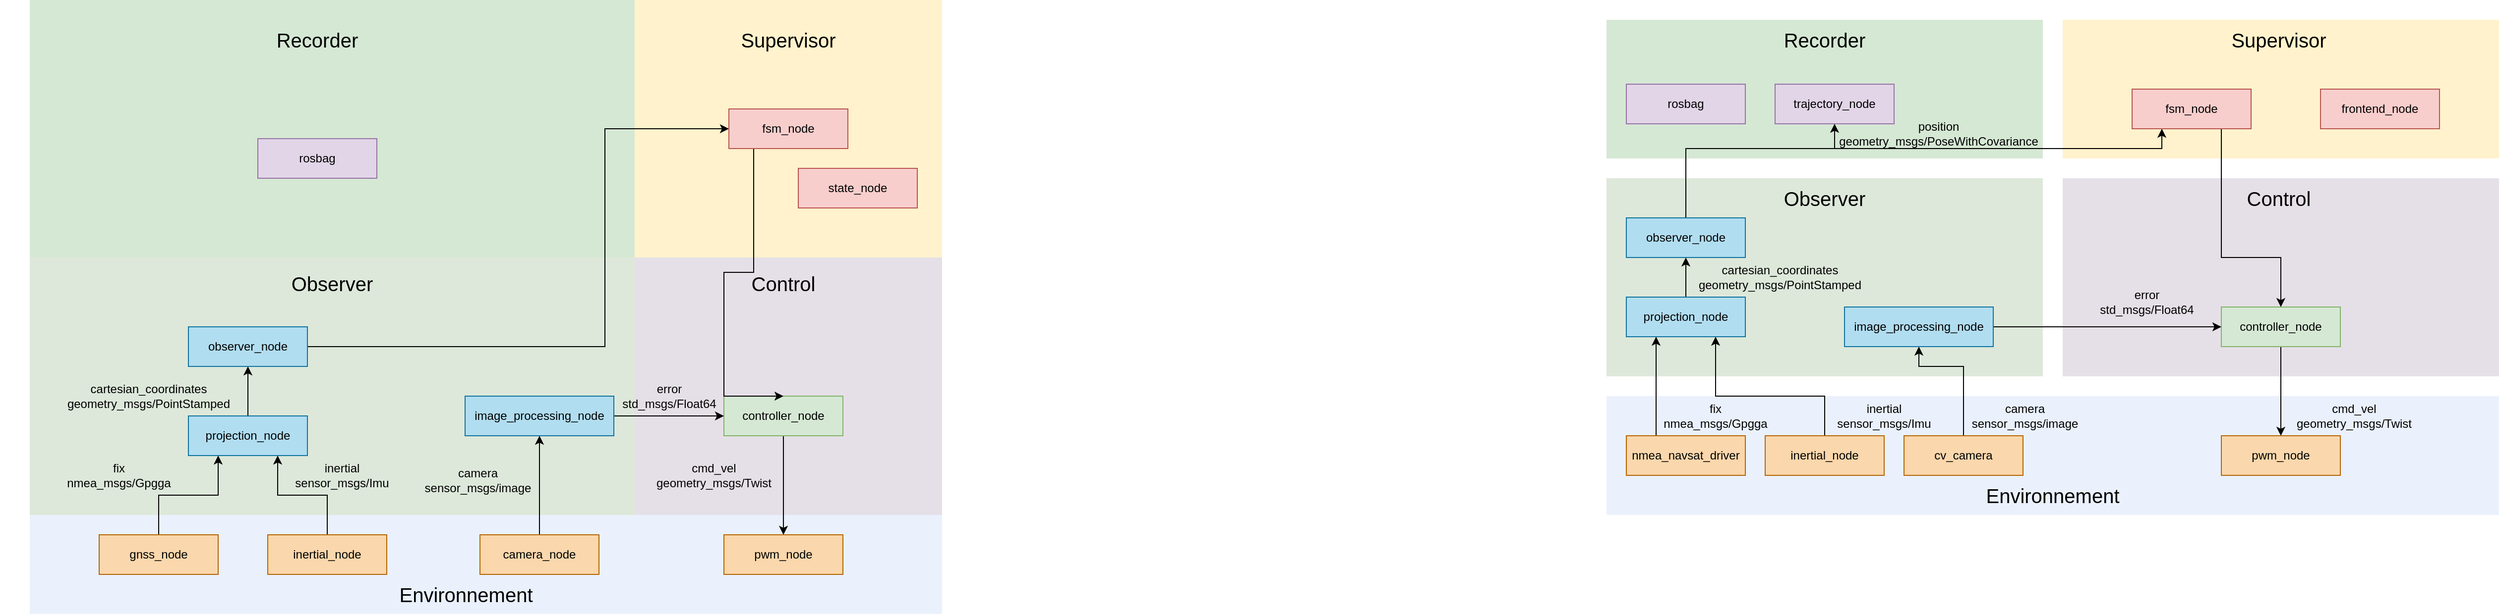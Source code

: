 <mxfile version="12.9.9" type="device"><diagram id="LOM3DD30pXZkqA77w6fu" name="Page-1"><mxGraphModel dx="2381" dy="880" grid="1" gridSize="10" guides="1" tooltips="1" connect="1" arrows="1" fold="1" page="1" pageScale="1" pageWidth="827" pageHeight="1169" math="0" shadow="0"><root><mxCell id="0"/><mxCell id="1" parent="0"/><mxCell id="7giw2BhGroPvf5CjAD9w-10" value="" style="rounded=0;whiteSpace=wrap;html=1;fillColor=#fff2cc;strokeColor=none;" vertex="1" parent="1"><mxGeometry x="1300" y="520" width="440" height="140" as="geometry"/></mxCell><mxCell id="7giw2BhGroPvf5CjAD9w-2" value="" style="rounded=0;whiteSpace=wrap;html=1;fillColor=#fff2cc;strokeColor=none;" vertex="1" parent="1"><mxGeometry x="-140" y="500" width="310" height="260" as="geometry"/></mxCell><mxCell id="7giw2BhGroPvf5CjAD9w-1" value="" style="rounded=0;whiteSpace=wrap;html=1;fillColor=#d5e8d4;strokeColor=none;" vertex="1" parent="1"><mxGeometry x="-750" y="500" width="610" height="260" as="geometry"/></mxCell><mxCell id="5k8MpurmPt6ZaZ1ucksF-27" value="" style="rounded=0;whiteSpace=wrap;html=1;fillColor=#EAF1FC;strokeColor=none;gradientColor=none;" parent="1" vertex="1"><mxGeometry x="-750" y="1020" width="920" height="100" as="geometry"/></mxCell><mxCell id="5k8MpurmPt6ZaZ1ucksF-26" value="" style="rounded=0;whiteSpace=wrap;html=1;fillColor=#E5E0E7;strokeColor=none;" parent="1" vertex="1"><mxGeometry x="-140" y="760" width="310" height="260" as="geometry"/></mxCell><mxCell id="5k8MpurmPt6ZaZ1ucksF-25" value="" style="rounded=0;whiteSpace=wrap;html=1;fillColor=#DDE8DA;strokeColor=none;" parent="1" vertex="1"><mxGeometry x="-750" y="760" width="610" height="260" as="geometry"/></mxCell><mxCell id="LzHj21T4irfpq7RMiP9C-13" style="edgeStyle=orthogonalEdgeStyle;rounded=0;orthogonalLoop=1;jettySize=auto;html=1;exitX=0.5;exitY=0;exitDx=0;exitDy=0;entryX=0.75;entryY=1;entryDx=0;entryDy=0;" parent="1" source="5k8MpurmPt6ZaZ1ucksF-3" target="5k8MpurmPt6ZaZ1ucksF-7" edge="1"><mxGeometry relative="1" as="geometry"/></mxCell><mxCell id="5k8MpurmPt6ZaZ1ucksF-3" value="inertial_node" style="rounded=0;whiteSpace=wrap;html=1;fillColor=#fad7ac;strokeColor=#b46504;shadow=0;" parent="1" vertex="1"><mxGeometry x="-510" y="1040" width="120" height="40" as="geometry"/></mxCell><mxCell id="LzHj21T4irfpq7RMiP9C-12" style="edgeStyle=orthogonalEdgeStyle;rounded=0;orthogonalLoop=1;jettySize=auto;html=1;exitX=0.5;exitY=0;exitDx=0;exitDy=0;entryX=0.25;entryY=1;entryDx=0;entryDy=0;" parent="1" source="5k8MpurmPt6ZaZ1ucksF-4" target="5k8MpurmPt6ZaZ1ucksF-7" edge="1"><mxGeometry relative="1" as="geometry"/></mxCell><mxCell id="5k8MpurmPt6ZaZ1ucksF-4" value="gnss_node" style="rounded=0;whiteSpace=wrap;html=1;fillColor=#fad7ac;strokeColor=#b46504;shadow=0;" parent="1" vertex="1"><mxGeometry x="-680" y="1040" width="120" height="40" as="geometry"/></mxCell><mxCell id="LzHj21T4irfpq7RMiP9C-8" style="edgeStyle=orthogonalEdgeStyle;rounded=0;orthogonalLoop=1;jettySize=auto;html=1;exitX=0.5;exitY=0;exitDx=0;exitDy=0;entryX=0.5;entryY=1;entryDx=0;entryDy=0;" parent="1" source="5k8MpurmPt6ZaZ1ucksF-7" target="5k8MpurmPt6ZaZ1ucksF-8" edge="1"><mxGeometry relative="1" as="geometry"/></mxCell><mxCell id="5k8MpurmPt6ZaZ1ucksF-7" value="projection_node" style="rounded=0;whiteSpace=wrap;html=1;fillColor=#b1ddf0;strokeColor=#10739e;shadow=0;" parent="1" vertex="1"><mxGeometry x="-590" y="920" width="120" height="40" as="geometry"/></mxCell><mxCell id="7giw2BhGroPvf5CjAD9w-5" style="edgeStyle=orthogonalEdgeStyle;rounded=0;orthogonalLoop=1;jettySize=auto;html=1;exitX=1;exitY=0.5;exitDx=0;exitDy=0;entryX=0;entryY=0.5;entryDx=0;entryDy=0;" edge="1" parent="1" source="5k8MpurmPt6ZaZ1ucksF-8" target="7giw2BhGroPvf5CjAD9w-4"><mxGeometry relative="1" as="geometry"><Array as="points"><mxPoint x="-170" y="850"/><mxPoint x="-170" y="630"/></Array></mxGeometry></mxCell><mxCell id="5k8MpurmPt6ZaZ1ucksF-8" value="observer_node" style="rounded=0;whiteSpace=wrap;html=1;fillColor=#b1ddf0;strokeColor=#10739e;" parent="1" vertex="1"><mxGeometry x="-590" y="830" width="120" height="40" as="geometry"/></mxCell><mxCell id="LzHj21T4irfpq7RMiP9C-1" style="edgeStyle=orthogonalEdgeStyle;rounded=0;orthogonalLoop=1;jettySize=auto;html=1;exitX=0.5;exitY=1;exitDx=0;exitDy=0;" parent="1" source="5k8MpurmPt6ZaZ1ucksF-9" target="H9XTeie-ZFEMxc6dw-7I-4" edge="1"><mxGeometry relative="1" as="geometry"/></mxCell><mxCell id="5k8MpurmPt6ZaZ1ucksF-9" value="controller_node" style="rounded=0;whiteSpace=wrap;html=1;fillColor=#d5e8d4;strokeColor=#82b366;shadow=0;" parent="1" vertex="1"><mxGeometry x="-50" y="900" width="120" height="40" as="geometry"/></mxCell><mxCell id="5k8MpurmPt6ZaZ1ucksF-28" value="&lt;font style=&quot;font-size: 20px&quot;&gt;Observer&lt;/font&gt;" style="text;html=1;strokeColor=none;fillColor=none;align=center;verticalAlign=middle;whiteSpace=wrap;rounded=0;" parent="1" vertex="1"><mxGeometry x="-570" y="776" width="250" height="20" as="geometry"/></mxCell><mxCell id="5k8MpurmPt6ZaZ1ucksF-29" value="&lt;font style=&quot;font-size: 20px&quot;&gt;Control&lt;br&gt;&lt;/font&gt;" style="text;html=1;strokeColor=none;fillColor=none;align=center;verticalAlign=middle;whiteSpace=wrap;rounded=0;" parent="1" vertex="1"><mxGeometry x="-120" y="776" width="260" height="20" as="geometry"/></mxCell><mxCell id="5k8MpurmPt6ZaZ1ucksF-32" value="&lt;font style=&quot;font-size: 20px&quot;&gt;Environnement&lt;/font&gt;" style="text;html=1;strokeColor=none;fillColor=none;align=center;verticalAlign=middle;whiteSpace=wrap;rounded=0;" parent="1" vertex="1"><mxGeometry x="-330" y="1090" width="40" height="20" as="geometry"/></mxCell><mxCell id="KlhayTl_aa-EpeSyxt1m-1" value="cmd_vel&lt;br&gt;geometry_msgs/Twist" style="text;html=1;strokeColor=none;fillColor=none;align=center;verticalAlign=middle;whiteSpace=wrap;rounded=0;" parent="1" vertex="1"><mxGeometry x="-80" y="970" width="40" height="20" as="geometry"/></mxCell><mxCell id="ECoHBvPVbheH2E31ib2n-7" value="fix&lt;br&gt;nmea_msgs/Gpgga" style="text;html=1;strokeColor=none;fillColor=none;align=center;verticalAlign=middle;whiteSpace=wrap;rounded=0;" parent="1" vertex="1"><mxGeometry x="-765" y="970" width="210" height="20" as="geometry"/></mxCell><mxCell id="ECoHBvPVbheH2E31ib2n-8" value="cartesian_coordinates&lt;br&gt;geometry_msgs/PointStamped" style="text;html=1;strokeColor=none;fillColor=none;align=center;verticalAlign=middle;whiteSpace=wrap;rounded=0;" parent="1" vertex="1"><mxGeometry x="-780" y="890" width="300" height="20" as="geometry"/></mxCell><mxCell id="H9XTeie-ZFEMxc6dw-7I-4" value="pwm_node" style="rounded=0;whiteSpace=wrap;html=1;fillColor=#fad7ac;strokeColor=#b46504;shadow=0;" parent="1" vertex="1"><mxGeometry x="-50" y="1040" width="120" height="40" as="geometry"/></mxCell><mxCell id="LzHj21T4irfpq7RMiP9C-3" style="edgeStyle=orthogonalEdgeStyle;rounded=0;orthogonalLoop=1;jettySize=auto;html=1;exitX=0.5;exitY=0;exitDx=0;exitDy=0;entryX=0.5;entryY=1;entryDx=0;entryDy=0;" parent="1" source="H9XTeie-ZFEMxc6dw-7I-8" target="LzHj21T4irfpq7RMiP9C-2" edge="1"><mxGeometry relative="1" as="geometry"/></mxCell><mxCell id="H9XTeie-ZFEMxc6dw-7I-8" value="camera_node" style="rounded=0;whiteSpace=wrap;html=1;fillColor=#fad7ac;strokeColor=#b46504;shadow=0;" parent="1" vertex="1"><mxGeometry x="-296" y="1040" width="120" height="40" as="geometry"/></mxCell><mxCell id="LzHj21T4irfpq7RMiP9C-4" style="edgeStyle=orthogonalEdgeStyle;rounded=0;orthogonalLoop=1;jettySize=auto;html=1;exitX=1;exitY=0.5;exitDx=0;exitDy=0;entryX=0;entryY=0.5;entryDx=0;entryDy=0;" parent="1" source="LzHj21T4irfpq7RMiP9C-2" target="5k8MpurmPt6ZaZ1ucksF-9" edge="1"><mxGeometry relative="1" as="geometry"/></mxCell><mxCell id="LzHj21T4irfpq7RMiP9C-2" value="image_processing_node" style="rounded=0;whiteSpace=wrap;html=1;fillColor=#B1DDF0;strokeColor=#10739E;shadow=0;gradientColor=none;" parent="1" vertex="1"><mxGeometry x="-311" y="900" width="150" height="40" as="geometry"/></mxCell><mxCell id="LzHj21T4irfpq7RMiP9C-5" value="error&lt;br&gt;std_msgs/Float64" style="text;html=1;strokeColor=none;fillColor=none;align=center;verticalAlign=middle;whiteSpace=wrap;rounded=0;" parent="1" vertex="1"><mxGeometry x="-130" y="890" width="50" height="20" as="geometry"/></mxCell><mxCell id="LzHj21T4irfpq7RMiP9C-6" style="edgeStyle=orthogonalEdgeStyle;rounded=0;orthogonalLoop=1;jettySize=auto;html=1;exitX=0.5;exitY=1;exitDx=0;exitDy=0;" parent="1" source="KlhayTl_aa-EpeSyxt1m-1" target="KlhayTl_aa-EpeSyxt1m-1" edge="1"><mxGeometry relative="1" as="geometry"/></mxCell><mxCell id="LzHj21T4irfpq7RMiP9C-7" value="camera&lt;br&gt;sensor_msgs/image" style="text;html=1;strokeColor=none;fillColor=none;align=center;verticalAlign=middle;whiteSpace=wrap;rounded=0;" parent="1" vertex="1"><mxGeometry x="-366" y="975" width="136" height="20" as="geometry"/></mxCell><mxCell id="LzHj21T4irfpq7RMiP9C-14" value="inertial&lt;br&gt;sensor_msgs/Imu" style="text;html=1;strokeColor=none;fillColor=none;align=center;verticalAlign=middle;whiteSpace=wrap;rounded=0;" parent="1" vertex="1"><mxGeometry x="-540" y="970" width="210" height="20" as="geometry"/></mxCell><mxCell id="7giw2BhGroPvf5CjAD9w-3" value="&lt;font style=&quot;font-size: 20px&quot;&gt;Supervisor&lt;br&gt;&lt;/font&gt;" style="text;html=1;strokeColor=none;fillColor=none;align=center;verticalAlign=middle;whiteSpace=wrap;rounded=0;" vertex="1" parent="1"><mxGeometry x="-115" y="530" width="260" height="20" as="geometry"/></mxCell><mxCell id="7giw2BhGroPvf5CjAD9w-8" style="edgeStyle=orthogonalEdgeStyle;rounded=0;orthogonalLoop=1;jettySize=auto;html=1;exitX=0.5;exitY=1;exitDx=0;exitDy=0;entryX=0.5;entryY=0;entryDx=0;entryDy=0;" edge="1" parent="1" source="7giw2BhGroPvf5CjAD9w-4" target="5k8MpurmPt6ZaZ1ucksF-9"><mxGeometry relative="1" as="geometry"><Array as="points"><mxPoint x="-20" y="650"/><mxPoint x="-20" y="775"/><mxPoint x="-50" y="775"/><mxPoint x="-50" y="900"/></Array></mxGeometry></mxCell><mxCell id="7giw2BhGroPvf5CjAD9w-4" value="fsm_node" style="rounded=0;whiteSpace=wrap;html=1;fillColor=#f8cecc;strokeColor=#b85450;shadow=0;" vertex="1" parent="1"><mxGeometry x="-45" y="610" width="120" height="40" as="geometry"/></mxCell><mxCell id="7giw2BhGroPvf5CjAD9w-6" value="&lt;font style=&quot;font-size: 20px&quot;&gt;Recorder&lt;br&gt;&lt;/font&gt;" style="text;html=1;strokeColor=none;fillColor=none;align=center;verticalAlign=middle;whiteSpace=wrap;rounded=0;" vertex="1" parent="1"><mxGeometry x="-590" y="530" width="260" height="20" as="geometry"/></mxCell><mxCell id="7giw2BhGroPvf5CjAD9w-7" value="rosbag" style="rounded=0;whiteSpace=wrap;html=1;fillColor=#e1d5e7;strokeColor=#9673a6;" vertex="1" parent="1"><mxGeometry x="-520" y="640" width="120" height="40" as="geometry"/></mxCell><mxCell id="7giw2BhGroPvf5CjAD9w-9" value="state_node" style="rounded=0;whiteSpace=wrap;html=1;fillColor=#f8cecc;strokeColor=#b85450;shadow=0;" vertex="1" parent="1"><mxGeometry x="25" y="670" width="120" height="40" as="geometry"/></mxCell><mxCell id="7giw2BhGroPvf5CjAD9w-11" value="" style="rounded=0;whiteSpace=wrap;html=1;fillColor=#d5e8d4;strokeColor=none;" vertex="1" parent="1"><mxGeometry x="840" y="520" width="440" height="140" as="geometry"/></mxCell><mxCell id="7giw2BhGroPvf5CjAD9w-12" value="" style="rounded=0;whiteSpace=wrap;html=1;fillColor=#EAF1FC;strokeColor=none;gradientColor=none;" vertex="1" parent="1"><mxGeometry x="840" y="900" width="900" height="120" as="geometry"/></mxCell><mxCell id="7giw2BhGroPvf5CjAD9w-13" value="" style="rounded=0;whiteSpace=wrap;html=1;fillColor=#E5E0E7;strokeColor=none;" vertex="1" parent="1"><mxGeometry x="1300" y="680" width="440" height="200" as="geometry"/></mxCell><mxCell id="7giw2BhGroPvf5CjAD9w-14" value="" style="rounded=0;whiteSpace=wrap;html=1;fillColor=#DDE8DA;strokeColor=none;" vertex="1" parent="1"><mxGeometry x="840" y="680" width="440" height="200" as="geometry"/></mxCell><mxCell id="7giw2BhGroPvf5CjAD9w-47" style="edgeStyle=orthogonalEdgeStyle;rounded=0;orthogonalLoop=1;jettySize=auto;html=1;exitX=0.5;exitY=0;exitDx=0;exitDy=0;entryX=0.75;entryY=1;entryDx=0;entryDy=0;" edge="1" parent="1" source="7giw2BhGroPvf5CjAD9w-16" target="7giw2BhGroPvf5CjAD9w-20"><mxGeometry relative="1" as="geometry"><Array as="points"><mxPoint x="1060" y="900"/><mxPoint x="950" y="900"/></Array></mxGeometry></mxCell><mxCell id="7giw2BhGroPvf5CjAD9w-16" value="inertial_node" style="rounded=0;whiteSpace=wrap;html=1;fillColor=#fad7ac;strokeColor=#b46504;shadow=0;" vertex="1" parent="1"><mxGeometry x="1000" y="940" width="120" height="40" as="geometry"/></mxCell><mxCell id="7giw2BhGroPvf5CjAD9w-49" style="edgeStyle=orthogonalEdgeStyle;rounded=0;orthogonalLoop=1;jettySize=auto;html=1;exitX=0.25;exitY=0;exitDx=0;exitDy=0;entryX=0.25;entryY=1;entryDx=0;entryDy=0;" edge="1" parent="1" source="7giw2BhGroPvf5CjAD9w-18" target="7giw2BhGroPvf5CjAD9w-20"><mxGeometry relative="1" as="geometry"/></mxCell><mxCell id="7giw2BhGroPvf5CjAD9w-18" value="nmea_navsat_driver" style="rounded=0;whiteSpace=wrap;html=1;fillColor=#fad7ac;strokeColor=#b46504;shadow=0;" vertex="1" parent="1"><mxGeometry x="860" y="940" width="120" height="40" as="geometry"/></mxCell><mxCell id="7giw2BhGroPvf5CjAD9w-19" style="edgeStyle=orthogonalEdgeStyle;rounded=0;orthogonalLoop=1;jettySize=auto;html=1;exitX=0.5;exitY=0;exitDx=0;exitDy=0;entryX=0.5;entryY=1;entryDx=0;entryDy=0;" edge="1" parent="1" source="7giw2BhGroPvf5CjAD9w-20" target="7giw2BhGroPvf5CjAD9w-22"><mxGeometry relative="1" as="geometry"/></mxCell><mxCell id="7giw2BhGroPvf5CjAD9w-20" value="projection_node" style="rounded=0;whiteSpace=wrap;html=1;fillColor=#b1ddf0;strokeColor=#10739e;shadow=0;" vertex="1" parent="1"><mxGeometry x="860" y="800" width="120" height="40" as="geometry"/></mxCell><mxCell id="7giw2BhGroPvf5CjAD9w-56" style="edgeStyle=orthogonalEdgeStyle;rounded=0;orthogonalLoop=1;jettySize=auto;html=1;exitX=0.5;exitY=0;exitDx=0;exitDy=0;entryX=0.5;entryY=1;entryDx=0;entryDy=0;" edge="1" parent="1" source="7giw2BhGroPvf5CjAD9w-22" target="7giw2BhGroPvf5CjAD9w-55"><mxGeometry relative="1" as="geometry"><Array as="points"><mxPoint x="920" y="650"/><mxPoint x="1070" y="650"/></Array></mxGeometry></mxCell><mxCell id="7giw2BhGroPvf5CjAD9w-22" value="observer_node" style="rounded=0;whiteSpace=wrap;html=1;fillColor=#b1ddf0;strokeColor=#10739e;" vertex="1" parent="1"><mxGeometry x="860" y="720" width="120" height="40" as="geometry"/></mxCell><mxCell id="7giw2BhGroPvf5CjAD9w-53" style="edgeStyle=orthogonalEdgeStyle;rounded=0;orthogonalLoop=1;jettySize=auto;html=1;" edge="1" parent="1" source="7giw2BhGroPvf5CjAD9w-24" target="7giw2BhGroPvf5CjAD9w-31"><mxGeometry relative="1" as="geometry"/></mxCell><mxCell id="7giw2BhGroPvf5CjAD9w-24" value="controller_node" style="rounded=0;whiteSpace=wrap;html=1;fillColor=#d5e8d4;strokeColor=#82b366;shadow=0;" vertex="1" parent="1"><mxGeometry x="1460" y="810" width="120" height="40" as="geometry"/></mxCell><mxCell id="7giw2BhGroPvf5CjAD9w-25" value="&lt;font style=&quot;font-size: 20px&quot;&gt;Observer&lt;/font&gt;" style="text;html=1;strokeColor=none;fillColor=none;align=center;verticalAlign=middle;whiteSpace=wrap;rounded=0;" vertex="1" parent="1"><mxGeometry x="840" y="690" width="440" height="20" as="geometry"/></mxCell><mxCell id="7giw2BhGroPvf5CjAD9w-26" value="&lt;font style=&quot;font-size: 20px&quot;&gt;Control&lt;br&gt;&lt;/font&gt;" style="text;html=1;strokeColor=none;fillColor=none;align=center;verticalAlign=middle;whiteSpace=wrap;rounded=0;" vertex="1" parent="1"><mxGeometry x="1300" y="690" width="436" height="20" as="geometry"/></mxCell><mxCell id="7giw2BhGroPvf5CjAD9w-27" value="&lt;font style=&quot;font-size: 20px&quot;&gt;Environnement&lt;/font&gt;" style="text;html=1;strokeColor=none;fillColor=none;align=center;verticalAlign=middle;whiteSpace=wrap;rounded=0;" vertex="1" parent="1"><mxGeometry x="840" y="990" width="900" height="20" as="geometry"/></mxCell><mxCell id="7giw2BhGroPvf5CjAD9w-28" value="cmd_vel&lt;br&gt;geometry_msgs/Twist" style="text;html=1;strokeColor=none;fillColor=none;align=center;verticalAlign=middle;whiteSpace=wrap;rounded=0;" vertex="1" parent="1"><mxGeometry x="1534" y="905" width="120" height="30" as="geometry"/></mxCell><mxCell id="7giw2BhGroPvf5CjAD9w-29" value="fix&lt;br&gt;nmea_msgs/Gpgga" style="text;html=1;strokeColor=none;fillColor=none;align=center;verticalAlign=middle;whiteSpace=wrap;rounded=0;" vertex="1" parent="1"><mxGeometry x="890" y="910" width="120" height="20" as="geometry"/></mxCell><mxCell id="7giw2BhGroPvf5CjAD9w-30" value="cartesian_coordinates&lt;br&gt;geometry_msgs/PointStamped" style="text;html=1;strokeColor=none;fillColor=none;align=center;verticalAlign=middle;whiteSpace=wrap;rounded=0;" vertex="1" parent="1"><mxGeometry x="925" y="770" width="180" height="20" as="geometry"/></mxCell><mxCell id="7giw2BhGroPvf5CjAD9w-31" value="pwm_node" style="rounded=0;whiteSpace=wrap;html=1;fillColor=#fad7ac;strokeColor=#b46504;shadow=0;" vertex="1" parent="1"><mxGeometry x="1460" y="940" width="120" height="40" as="geometry"/></mxCell><mxCell id="7giw2BhGroPvf5CjAD9w-50" style="edgeStyle=orthogonalEdgeStyle;rounded=0;orthogonalLoop=1;jettySize=auto;html=1;exitX=0.5;exitY=0;exitDx=0;exitDy=0;entryX=0.5;entryY=1;entryDx=0;entryDy=0;" edge="1" parent="1" source="7giw2BhGroPvf5CjAD9w-33" target="7giw2BhGroPvf5CjAD9w-35"><mxGeometry relative="1" as="geometry"><Array as="points"><mxPoint x="1200" y="870"/><mxPoint x="1155" y="870"/></Array></mxGeometry></mxCell><mxCell id="7giw2BhGroPvf5CjAD9w-33" value="cv_camera" style="rounded=0;whiteSpace=wrap;html=1;fillColor=#fad7ac;strokeColor=#b46504;shadow=0;" vertex="1" parent="1"><mxGeometry x="1140" y="940" width="120" height="40" as="geometry"/></mxCell><mxCell id="7giw2BhGroPvf5CjAD9w-54" style="edgeStyle=orthogonalEdgeStyle;rounded=0;orthogonalLoop=1;jettySize=auto;html=1;exitX=1;exitY=0.5;exitDx=0;exitDy=0;" edge="1" parent="1" source="7giw2BhGroPvf5CjAD9w-35" target="7giw2BhGroPvf5CjAD9w-24"><mxGeometry relative="1" as="geometry"><Array as="points"><mxPoint x="1410" y="830"/><mxPoint x="1410" y="830"/></Array></mxGeometry></mxCell><mxCell id="7giw2BhGroPvf5CjAD9w-35" value="image_processing_node" style="rounded=0;whiteSpace=wrap;html=1;fillColor=#B1DDF0;strokeColor=#10739E;shadow=0;gradientColor=none;" vertex="1" parent="1"><mxGeometry x="1080" y="810" width="150" height="40" as="geometry"/></mxCell><mxCell id="7giw2BhGroPvf5CjAD9w-36" value="error&lt;br&gt;std_msgs/Float64" style="text;html=1;strokeColor=none;fillColor=none;align=center;verticalAlign=middle;whiteSpace=wrap;rounded=0;" vertex="1" parent="1"><mxGeometry x="1330" y="790" width="110" height="30" as="geometry"/></mxCell><mxCell id="7giw2BhGroPvf5CjAD9w-37" style="edgeStyle=orthogonalEdgeStyle;rounded=0;orthogonalLoop=1;jettySize=auto;html=1;exitX=0.5;exitY=1;exitDx=0;exitDy=0;" edge="1" parent="1" source="7giw2BhGroPvf5CjAD9w-28" target="7giw2BhGroPvf5CjAD9w-28"><mxGeometry relative="1" as="geometry"/></mxCell><mxCell id="7giw2BhGroPvf5CjAD9w-38" value="camera&lt;br&gt;sensor_msgs/image" style="text;html=1;strokeColor=none;fillColor=none;align=center;verticalAlign=middle;whiteSpace=wrap;rounded=0;" vertex="1" parent="1"><mxGeometry x="1210" y="900" width="104" height="40" as="geometry"/></mxCell><mxCell id="7giw2BhGroPvf5CjAD9w-39" value="inertial&lt;br&gt;sensor_msgs/Imu" style="text;html=1;strokeColor=none;fillColor=none;align=center;verticalAlign=middle;whiteSpace=wrap;rounded=0;" vertex="1" parent="1"><mxGeometry x="1070" y="905" width="100" height="30" as="geometry"/></mxCell><mxCell id="7giw2BhGroPvf5CjAD9w-61" style="edgeStyle=orthogonalEdgeStyle;rounded=0;orthogonalLoop=1;jettySize=auto;html=1;exitX=0.25;exitY=1;exitDx=0;exitDy=0;startArrow=classic;startFill=1;endArrow=none;endFill=0;" edge="1" parent="1" source="7giw2BhGroPvf5CjAD9w-42"><mxGeometry relative="1" as="geometry"><mxPoint x="1070" y="650" as="targetPoint"/><Array as="points"><mxPoint x="1400" y="650"/></Array></mxGeometry></mxCell><mxCell id="7giw2BhGroPvf5CjAD9w-62" style="edgeStyle=orthogonalEdgeStyle;rounded=0;orthogonalLoop=1;jettySize=auto;html=1;exitX=0.75;exitY=1;exitDx=0;exitDy=0;entryX=0.5;entryY=0;entryDx=0;entryDy=0;startArrow=none;startFill=0;endArrow=classic;endFill=1;" edge="1" parent="1" source="7giw2BhGroPvf5CjAD9w-42" target="7giw2BhGroPvf5CjAD9w-24"><mxGeometry relative="1" as="geometry"><Array as="points"><mxPoint x="1460" y="760"/><mxPoint x="1520" y="760"/></Array></mxGeometry></mxCell><mxCell id="7giw2BhGroPvf5CjAD9w-42" value="fsm_node" style="rounded=0;whiteSpace=wrap;html=1;fillColor=#f8cecc;strokeColor=#b85450;shadow=0;" vertex="1" parent="1"><mxGeometry x="1370" y="590" width="120" height="40" as="geometry"/></mxCell><mxCell id="7giw2BhGroPvf5CjAD9w-43" value="&lt;font style=&quot;font-size: 20px&quot;&gt;Recorder&lt;br&gt;&lt;/font&gt;" style="text;html=1;strokeColor=none;fillColor=none;align=center;verticalAlign=middle;whiteSpace=wrap;rounded=0;" vertex="1" parent="1"><mxGeometry x="840" y="530" width="440" height="20" as="geometry"/></mxCell><mxCell id="7giw2BhGroPvf5CjAD9w-44" value="rosbag" style="rounded=0;whiteSpace=wrap;html=1;fillColor=#e1d5e7;strokeColor=#9673a6;" vertex="1" parent="1"><mxGeometry x="860" y="585" width="120" height="40" as="geometry"/></mxCell><mxCell id="7giw2BhGroPvf5CjAD9w-45" value="frontend_node" style="rounded=0;whiteSpace=wrap;html=1;fillColor=#f8cecc;strokeColor=#b85450;shadow=0;" vertex="1" parent="1"><mxGeometry x="1560" y="590" width="120" height="40" as="geometry"/></mxCell><mxCell id="7giw2BhGroPvf5CjAD9w-55" value="trajectory_node" style="rounded=0;whiteSpace=wrap;html=1;fillColor=#e1d5e7;strokeColor=#9673a6;" vertex="1" parent="1"><mxGeometry x="1010" y="585" width="120" height="40" as="geometry"/></mxCell><mxCell id="7giw2BhGroPvf5CjAD9w-57" value="position&lt;br&gt;geometry_msgs/PoseWithCovariance" style="text;html=1;strokeColor=none;fillColor=none;align=center;verticalAlign=middle;whiteSpace=wrap;rounded=0;" vertex="1" parent="1"><mxGeometry x="1080" y="620" width="190" height="30" as="geometry"/></mxCell><mxCell id="7giw2BhGroPvf5CjAD9w-63" value="&lt;font style=&quot;font-size: 20px&quot;&gt;Supervisor&lt;br&gt;&lt;/font&gt;" style="text;html=1;strokeColor=none;fillColor=none;align=center;verticalAlign=middle;whiteSpace=wrap;rounded=0;" vertex="1" parent="1"><mxGeometry x="1300" y="530" width="436" height="20" as="geometry"/></mxCell></root></mxGraphModel></diagram></mxfile>